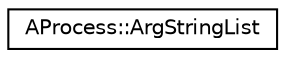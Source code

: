 digraph "Graphical Class Hierarchy"
{
 // LATEX_PDF_SIZE
  edge [fontname="Helvetica",fontsize="10",labelfontname="Helvetica",labelfontsize="10"];
  node [fontname="Helvetica",fontsize="10",shape=record];
  rankdir="LR";
  Node0 [label="AProcess::ArgStringList",height=0.2,width=0.4,color="black", fillcolor="white", style="filled",URL="$structAProcess_1_1ArgStringList.html",tooltip="Process arguments represented as array of strings."];
}
